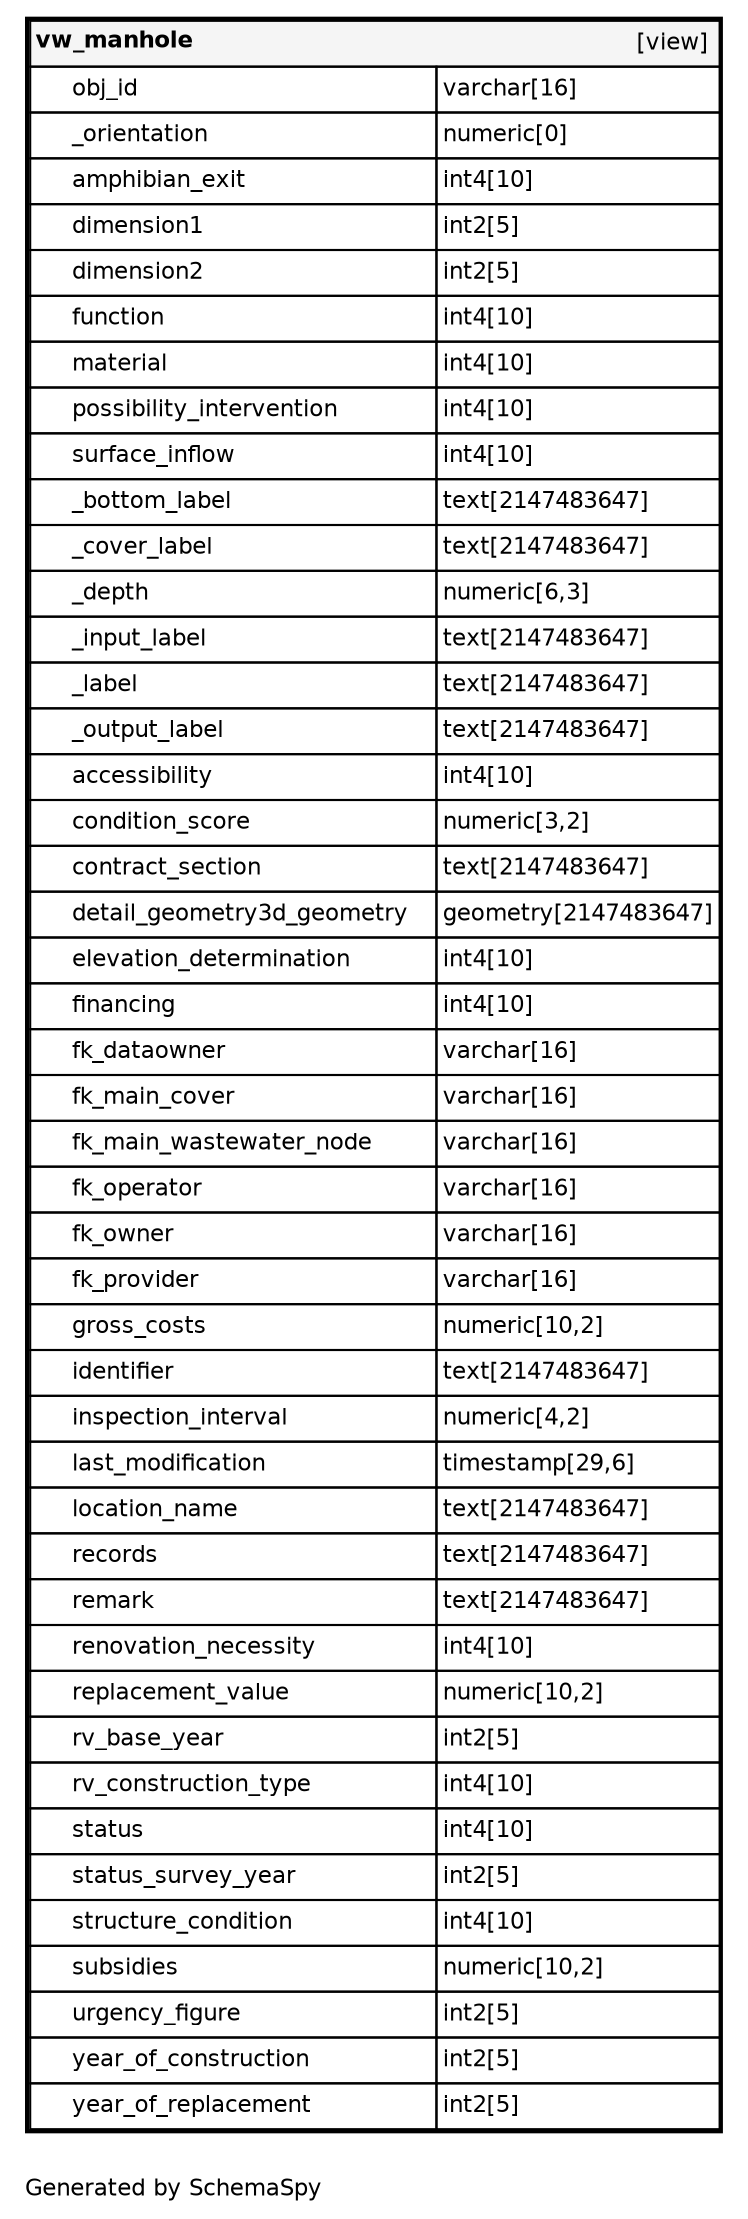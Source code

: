 digraph "oneDegreeRelationshipsDiagram" {
  graph [    rankdir="RL"    bgcolor="#ffffff"    label="\nGenerated by SchemaSpy"    labeljust="l"    nodesep="0.18"    ranksep="0.46"    fontname="Helvetica"    fontsize="11"    ration="compress"  ];  node [    fontname="Helvetica"    fontsize="11"    shape="plaintext"  ];  edge [    arrowsize="0.8"  ];
  "vw_manhole" [
   label=<
    <TABLE BORDER="2" CELLBORDER="1" CELLSPACING="0" BGCOLOR="#ffffff">
      <TR><TD COLSPAN="4"  BGCOLOR="#f5f5f5"><TABLE BORDER="0" CELLSPACING="0"><TR><TD ALIGN="LEFT" FIXEDSIZE="TRUE" WIDTH="75" HEIGHT="16"><B>vw_manhole</B></TD><TD ALIGN="RIGHT">[view]</TD></TR></TABLE></TD></TR>
      <TR><TD PORT="obj_id" COLSPAN="2" ALIGN="LEFT"><TABLE BORDER="0" CELLSPACING="0" ALIGN="LEFT"><TR ALIGN="LEFT"><TD ALIGN="LEFT" FIXEDSIZE="TRUE" WIDTH="15" HEIGHT="16"></TD><TD ALIGN="LEFT" FIXEDSIZE="TRUE" WIDTH="174" HEIGHT="16">obj_id</TD></TR></TABLE></TD><TD PORT="obj_id.type" ALIGN="LEFT">varchar[16]</TD></TR>
      <TR><TD PORT="_orientation" COLSPAN="2" ALIGN="LEFT"><TABLE BORDER="0" CELLSPACING="0" ALIGN="LEFT"><TR ALIGN="LEFT"><TD ALIGN="LEFT" FIXEDSIZE="TRUE" WIDTH="15" HEIGHT="16"></TD><TD ALIGN="LEFT" FIXEDSIZE="TRUE" WIDTH="174" HEIGHT="16">_orientation</TD></TR></TABLE></TD><TD PORT="_orientation.type" ALIGN="LEFT">numeric[0]</TD></TR>
      <TR><TD PORT="amphibian_exit" COLSPAN="2" ALIGN="LEFT"><TABLE BORDER="0" CELLSPACING="0" ALIGN="LEFT"><TR ALIGN="LEFT"><TD ALIGN="LEFT" FIXEDSIZE="TRUE" WIDTH="15" HEIGHT="16"></TD><TD ALIGN="LEFT" FIXEDSIZE="TRUE" WIDTH="174" HEIGHT="16">amphibian_exit</TD></TR></TABLE></TD><TD PORT="amphibian_exit.type" ALIGN="LEFT">int4[10]</TD></TR>
      <TR><TD PORT="dimension1" COLSPAN="2" ALIGN="LEFT"><TABLE BORDER="0" CELLSPACING="0" ALIGN="LEFT"><TR ALIGN="LEFT"><TD ALIGN="LEFT" FIXEDSIZE="TRUE" WIDTH="15" HEIGHT="16"></TD><TD ALIGN="LEFT" FIXEDSIZE="TRUE" WIDTH="174" HEIGHT="16">dimension1</TD></TR></TABLE></TD><TD PORT="dimension1.type" ALIGN="LEFT">int2[5]</TD></TR>
      <TR><TD PORT="dimension2" COLSPAN="2" ALIGN="LEFT"><TABLE BORDER="0" CELLSPACING="0" ALIGN="LEFT"><TR ALIGN="LEFT"><TD ALIGN="LEFT" FIXEDSIZE="TRUE" WIDTH="15" HEIGHT="16"></TD><TD ALIGN="LEFT" FIXEDSIZE="TRUE" WIDTH="174" HEIGHT="16">dimension2</TD></TR></TABLE></TD><TD PORT="dimension2.type" ALIGN="LEFT">int2[5]</TD></TR>
      <TR><TD PORT="function" COLSPAN="2" ALIGN="LEFT"><TABLE BORDER="0" CELLSPACING="0" ALIGN="LEFT"><TR ALIGN="LEFT"><TD ALIGN="LEFT" FIXEDSIZE="TRUE" WIDTH="15" HEIGHT="16"></TD><TD ALIGN="LEFT" FIXEDSIZE="TRUE" WIDTH="174" HEIGHT="16">function</TD></TR></TABLE></TD><TD PORT="function.type" ALIGN="LEFT">int4[10]</TD></TR>
      <TR><TD PORT="material" COLSPAN="2" ALIGN="LEFT"><TABLE BORDER="0" CELLSPACING="0" ALIGN="LEFT"><TR ALIGN="LEFT"><TD ALIGN="LEFT" FIXEDSIZE="TRUE" WIDTH="15" HEIGHT="16"></TD><TD ALIGN="LEFT" FIXEDSIZE="TRUE" WIDTH="174" HEIGHT="16">material</TD></TR></TABLE></TD><TD PORT="material.type" ALIGN="LEFT">int4[10]</TD></TR>
      <TR><TD PORT="possibility_intervention" COLSPAN="2" ALIGN="LEFT"><TABLE BORDER="0" CELLSPACING="0" ALIGN="LEFT"><TR ALIGN="LEFT"><TD ALIGN="LEFT" FIXEDSIZE="TRUE" WIDTH="15" HEIGHT="16"></TD><TD ALIGN="LEFT" FIXEDSIZE="TRUE" WIDTH="174" HEIGHT="16">possibility_intervention</TD></TR></TABLE></TD><TD PORT="possibility_intervention.type" ALIGN="LEFT">int4[10]</TD></TR>
      <TR><TD PORT="surface_inflow" COLSPAN="2" ALIGN="LEFT"><TABLE BORDER="0" CELLSPACING="0" ALIGN="LEFT"><TR ALIGN="LEFT"><TD ALIGN="LEFT" FIXEDSIZE="TRUE" WIDTH="15" HEIGHT="16"></TD><TD ALIGN="LEFT" FIXEDSIZE="TRUE" WIDTH="174" HEIGHT="16">surface_inflow</TD></TR></TABLE></TD><TD PORT="surface_inflow.type" ALIGN="LEFT">int4[10]</TD></TR>
      <TR><TD PORT="_bottom_label" COLSPAN="2" ALIGN="LEFT"><TABLE BORDER="0" CELLSPACING="0" ALIGN="LEFT"><TR ALIGN="LEFT"><TD ALIGN="LEFT" FIXEDSIZE="TRUE" WIDTH="15" HEIGHT="16"></TD><TD ALIGN="LEFT" FIXEDSIZE="TRUE" WIDTH="174" HEIGHT="16">_bottom_label</TD></TR></TABLE></TD><TD PORT="_bottom_label.type" ALIGN="LEFT">text[2147483647]</TD></TR>
      <TR><TD PORT="_cover_label" COLSPAN="2" ALIGN="LEFT"><TABLE BORDER="0" CELLSPACING="0" ALIGN="LEFT"><TR ALIGN="LEFT"><TD ALIGN="LEFT" FIXEDSIZE="TRUE" WIDTH="15" HEIGHT="16"></TD><TD ALIGN="LEFT" FIXEDSIZE="TRUE" WIDTH="174" HEIGHT="16">_cover_label</TD></TR></TABLE></TD><TD PORT="_cover_label.type" ALIGN="LEFT">text[2147483647]</TD></TR>
      <TR><TD PORT="_depth" COLSPAN="2" ALIGN="LEFT"><TABLE BORDER="0" CELLSPACING="0" ALIGN="LEFT"><TR ALIGN="LEFT"><TD ALIGN="LEFT" FIXEDSIZE="TRUE" WIDTH="15" HEIGHT="16"></TD><TD ALIGN="LEFT" FIXEDSIZE="TRUE" WIDTH="174" HEIGHT="16">_depth</TD></TR></TABLE></TD><TD PORT="_depth.type" ALIGN="LEFT">numeric[6,3]</TD></TR>
      <TR><TD PORT="_input_label" COLSPAN="2" ALIGN="LEFT"><TABLE BORDER="0" CELLSPACING="0" ALIGN="LEFT"><TR ALIGN="LEFT"><TD ALIGN="LEFT" FIXEDSIZE="TRUE" WIDTH="15" HEIGHT="16"></TD><TD ALIGN="LEFT" FIXEDSIZE="TRUE" WIDTH="174" HEIGHT="16">_input_label</TD></TR></TABLE></TD><TD PORT="_input_label.type" ALIGN="LEFT">text[2147483647]</TD></TR>
      <TR><TD PORT="_label" COLSPAN="2" ALIGN="LEFT"><TABLE BORDER="0" CELLSPACING="0" ALIGN="LEFT"><TR ALIGN="LEFT"><TD ALIGN="LEFT" FIXEDSIZE="TRUE" WIDTH="15" HEIGHT="16"></TD><TD ALIGN="LEFT" FIXEDSIZE="TRUE" WIDTH="174" HEIGHT="16">_label</TD></TR></TABLE></TD><TD PORT="_label.type" ALIGN="LEFT">text[2147483647]</TD></TR>
      <TR><TD PORT="_output_label" COLSPAN="2" ALIGN="LEFT"><TABLE BORDER="0" CELLSPACING="0" ALIGN="LEFT"><TR ALIGN="LEFT"><TD ALIGN="LEFT" FIXEDSIZE="TRUE" WIDTH="15" HEIGHT="16"></TD><TD ALIGN="LEFT" FIXEDSIZE="TRUE" WIDTH="174" HEIGHT="16">_output_label</TD></TR></TABLE></TD><TD PORT="_output_label.type" ALIGN="LEFT">text[2147483647]</TD></TR>
      <TR><TD PORT="accessibility" COLSPAN="2" ALIGN="LEFT"><TABLE BORDER="0" CELLSPACING="0" ALIGN="LEFT"><TR ALIGN="LEFT"><TD ALIGN="LEFT" FIXEDSIZE="TRUE" WIDTH="15" HEIGHT="16"></TD><TD ALIGN="LEFT" FIXEDSIZE="TRUE" WIDTH="174" HEIGHT="16">accessibility</TD></TR></TABLE></TD><TD PORT="accessibility.type" ALIGN="LEFT">int4[10]</TD></TR>
      <TR><TD PORT="condition_score" COLSPAN="2" ALIGN="LEFT"><TABLE BORDER="0" CELLSPACING="0" ALIGN="LEFT"><TR ALIGN="LEFT"><TD ALIGN="LEFT" FIXEDSIZE="TRUE" WIDTH="15" HEIGHT="16"></TD><TD ALIGN="LEFT" FIXEDSIZE="TRUE" WIDTH="174" HEIGHT="16">condition_score</TD></TR></TABLE></TD><TD PORT="condition_score.type" ALIGN="LEFT">numeric[3,2]</TD></TR>
      <TR><TD PORT="contract_section" COLSPAN="2" ALIGN="LEFT"><TABLE BORDER="0" CELLSPACING="0" ALIGN="LEFT"><TR ALIGN="LEFT"><TD ALIGN="LEFT" FIXEDSIZE="TRUE" WIDTH="15" HEIGHT="16"></TD><TD ALIGN="LEFT" FIXEDSIZE="TRUE" WIDTH="174" HEIGHT="16">contract_section</TD></TR></TABLE></TD><TD PORT="contract_section.type" ALIGN="LEFT">text[2147483647]</TD></TR>
      <TR><TD PORT="detail_geometry3d_geometry" COLSPAN="2" ALIGN="LEFT"><TABLE BORDER="0" CELLSPACING="0" ALIGN="LEFT"><TR ALIGN="LEFT"><TD ALIGN="LEFT" FIXEDSIZE="TRUE" WIDTH="15" HEIGHT="16"></TD><TD ALIGN="LEFT" FIXEDSIZE="TRUE" WIDTH="174" HEIGHT="16">detail_geometry3d_geometry</TD></TR></TABLE></TD><TD PORT="detail_geometry3d_geometry.type" ALIGN="LEFT">geometry[2147483647]</TD></TR>
      <TR><TD PORT="elevation_determination" COLSPAN="2" ALIGN="LEFT"><TABLE BORDER="0" CELLSPACING="0" ALIGN="LEFT"><TR ALIGN="LEFT"><TD ALIGN="LEFT" FIXEDSIZE="TRUE" WIDTH="15" HEIGHT="16"></TD><TD ALIGN="LEFT" FIXEDSIZE="TRUE" WIDTH="174" HEIGHT="16">elevation_determination</TD></TR></TABLE></TD><TD PORT="elevation_determination.type" ALIGN="LEFT">int4[10]</TD></TR>
      <TR><TD PORT="financing" COLSPAN="2" ALIGN="LEFT"><TABLE BORDER="0" CELLSPACING="0" ALIGN="LEFT"><TR ALIGN="LEFT"><TD ALIGN="LEFT" FIXEDSIZE="TRUE" WIDTH="15" HEIGHT="16"></TD><TD ALIGN="LEFT" FIXEDSIZE="TRUE" WIDTH="174" HEIGHT="16">financing</TD></TR></TABLE></TD><TD PORT="financing.type" ALIGN="LEFT">int4[10]</TD></TR>
      <TR><TD PORT="fk_dataowner" COLSPAN="2" ALIGN="LEFT"><TABLE BORDER="0" CELLSPACING="0" ALIGN="LEFT"><TR ALIGN="LEFT"><TD ALIGN="LEFT" FIXEDSIZE="TRUE" WIDTH="15" HEIGHT="16"></TD><TD ALIGN="LEFT" FIXEDSIZE="TRUE" WIDTH="174" HEIGHT="16">fk_dataowner</TD></TR></TABLE></TD><TD PORT="fk_dataowner.type" ALIGN="LEFT">varchar[16]</TD></TR>
      <TR><TD PORT="fk_main_cover" COLSPAN="2" ALIGN="LEFT"><TABLE BORDER="0" CELLSPACING="0" ALIGN="LEFT"><TR ALIGN="LEFT"><TD ALIGN="LEFT" FIXEDSIZE="TRUE" WIDTH="15" HEIGHT="16"></TD><TD ALIGN="LEFT" FIXEDSIZE="TRUE" WIDTH="174" HEIGHT="16">fk_main_cover</TD></TR></TABLE></TD><TD PORT="fk_main_cover.type" ALIGN="LEFT">varchar[16]</TD></TR>
      <TR><TD PORT="fk_main_wastewater_node" COLSPAN="2" ALIGN="LEFT"><TABLE BORDER="0" CELLSPACING="0" ALIGN="LEFT"><TR ALIGN="LEFT"><TD ALIGN="LEFT" FIXEDSIZE="TRUE" WIDTH="15" HEIGHT="16"></TD><TD ALIGN="LEFT" FIXEDSIZE="TRUE" WIDTH="174" HEIGHT="16">fk_main_wastewater_node</TD></TR></TABLE></TD><TD PORT="fk_main_wastewater_node.type" ALIGN="LEFT">varchar[16]</TD></TR>
      <TR><TD PORT="fk_operator" COLSPAN="2" ALIGN="LEFT"><TABLE BORDER="0" CELLSPACING="0" ALIGN="LEFT"><TR ALIGN="LEFT"><TD ALIGN="LEFT" FIXEDSIZE="TRUE" WIDTH="15" HEIGHT="16"></TD><TD ALIGN="LEFT" FIXEDSIZE="TRUE" WIDTH="174" HEIGHT="16">fk_operator</TD></TR></TABLE></TD><TD PORT="fk_operator.type" ALIGN="LEFT">varchar[16]</TD></TR>
      <TR><TD PORT="fk_owner" COLSPAN="2" ALIGN="LEFT"><TABLE BORDER="0" CELLSPACING="0" ALIGN="LEFT"><TR ALIGN="LEFT"><TD ALIGN="LEFT" FIXEDSIZE="TRUE" WIDTH="15" HEIGHT="16"></TD><TD ALIGN="LEFT" FIXEDSIZE="TRUE" WIDTH="174" HEIGHT="16">fk_owner</TD></TR></TABLE></TD><TD PORT="fk_owner.type" ALIGN="LEFT">varchar[16]</TD></TR>
      <TR><TD PORT="fk_provider" COLSPAN="2" ALIGN="LEFT"><TABLE BORDER="0" CELLSPACING="0" ALIGN="LEFT"><TR ALIGN="LEFT"><TD ALIGN="LEFT" FIXEDSIZE="TRUE" WIDTH="15" HEIGHT="16"></TD><TD ALIGN="LEFT" FIXEDSIZE="TRUE" WIDTH="174" HEIGHT="16">fk_provider</TD></TR></TABLE></TD><TD PORT="fk_provider.type" ALIGN="LEFT">varchar[16]</TD></TR>
      <TR><TD PORT="gross_costs" COLSPAN="2" ALIGN="LEFT"><TABLE BORDER="0" CELLSPACING="0" ALIGN="LEFT"><TR ALIGN="LEFT"><TD ALIGN="LEFT" FIXEDSIZE="TRUE" WIDTH="15" HEIGHT="16"></TD><TD ALIGN="LEFT" FIXEDSIZE="TRUE" WIDTH="174" HEIGHT="16">gross_costs</TD></TR></TABLE></TD><TD PORT="gross_costs.type" ALIGN="LEFT">numeric[10,2]</TD></TR>
      <TR><TD PORT="identifier" COLSPAN="2" ALIGN="LEFT"><TABLE BORDER="0" CELLSPACING="0" ALIGN="LEFT"><TR ALIGN="LEFT"><TD ALIGN="LEFT" FIXEDSIZE="TRUE" WIDTH="15" HEIGHT="16"></TD><TD ALIGN="LEFT" FIXEDSIZE="TRUE" WIDTH="174" HEIGHT="16">identifier</TD></TR></TABLE></TD><TD PORT="identifier.type" ALIGN="LEFT">text[2147483647]</TD></TR>
      <TR><TD PORT="inspection_interval" COLSPAN="2" ALIGN="LEFT"><TABLE BORDER="0" CELLSPACING="0" ALIGN="LEFT"><TR ALIGN="LEFT"><TD ALIGN="LEFT" FIXEDSIZE="TRUE" WIDTH="15" HEIGHT="16"></TD><TD ALIGN="LEFT" FIXEDSIZE="TRUE" WIDTH="174" HEIGHT="16">inspection_interval</TD></TR></TABLE></TD><TD PORT="inspection_interval.type" ALIGN="LEFT">numeric[4,2]</TD></TR>
      <TR><TD PORT="last_modification" COLSPAN="2" ALIGN="LEFT"><TABLE BORDER="0" CELLSPACING="0" ALIGN="LEFT"><TR ALIGN="LEFT"><TD ALIGN="LEFT" FIXEDSIZE="TRUE" WIDTH="15" HEIGHT="16"></TD><TD ALIGN="LEFT" FIXEDSIZE="TRUE" WIDTH="174" HEIGHT="16">last_modification</TD></TR></TABLE></TD><TD PORT="last_modification.type" ALIGN="LEFT">timestamp[29,6]</TD></TR>
      <TR><TD PORT="location_name" COLSPAN="2" ALIGN="LEFT"><TABLE BORDER="0" CELLSPACING="0" ALIGN="LEFT"><TR ALIGN="LEFT"><TD ALIGN="LEFT" FIXEDSIZE="TRUE" WIDTH="15" HEIGHT="16"></TD><TD ALIGN="LEFT" FIXEDSIZE="TRUE" WIDTH="174" HEIGHT="16">location_name</TD></TR></TABLE></TD><TD PORT="location_name.type" ALIGN="LEFT">text[2147483647]</TD></TR>
      <TR><TD PORT="records" COLSPAN="2" ALIGN="LEFT"><TABLE BORDER="0" CELLSPACING="0" ALIGN="LEFT"><TR ALIGN="LEFT"><TD ALIGN="LEFT" FIXEDSIZE="TRUE" WIDTH="15" HEIGHT="16"></TD><TD ALIGN="LEFT" FIXEDSIZE="TRUE" WIDTH="174" HEIGHT="16">records</TD></TR></TABLE></TD><TD PORT="records.type" ALIGN="LEFT">text[2147483647]</TD></TR>
      <TR><TD PORT="remark" COLSPAN="2" ALIGN="LEFT"><TABLE BORDER="0" CELLSPACING="0" ALIGN="LEFT"><TR ALIGN="LEFT"><TD ALIGN="LEFT" FIXEDSIZE="TRUE" WIDTH="15" HEIGHT="16"></TD><TD ALIGN="LEFT" FIXEDSIZE="TRUE" WIDTH="174" HEIGHT="16">remark</TD></TR></TABLE></TD><TD PORT="remark.type" ALIGN="LEFT">text[2147483647]</TD></TR>
      <TR><TD PORT="renovation_necessity" COLSPAN="2" ALIGN="LEFT"><TABLE BORDER="0" CELLSPACING="0" ALIGN="LEFT"><TR ALIGN="LEFT"><TD ALIGN="LEFT" FIXEDSIZE="TRUE" WIDTH="15" HEIGHT="16"></TD><TD ALIGN="LEFT" FIXEDSIZE="TRUE" WIDTH="174" HEIGHT="16">renovation_necessity</TD></TR></TABLE></TD><TD PORT="renovation_necessity.type" ALIGN="LEFT">int4[10]</TD></TR>
      <TR><TD PORT="replacement_value" COLSPAN="2" ALIGN="LEFT"><TABLE BORDER="0" CELLSPACING="0" ALIGN="LEFT"><TR ALIGN="LEFT"><TD ALIGN="LEFT" FIXEDSIZE="TRUE" WIDTH="15" HEIGHT="16"></TD><TD ALIGN="LEFT" FIXEDSIZE="TRUE" WIDTH="174" HEIGHT="16">replacement_value</TD></TR></TABLE></TD><TD PORT="replacement_value.type" ALIGN="LEFT">numeric[10,2]</TD></TR>
      <TR><TD PORT="rv_base_year" COLSPAN="2" ALIGN="LEFT"><TABLE BORDER="0" CELLSPACING="0" ALIGN="LEFT"><TR ALIGN="LEFT"><TD ALIGN="LEFT" FIXEDSIZE="TRUE" WIDTH="15" HEIGHT="16"></TD><TD ALIGN="LEFT" FIXEDSIZE="TRUE" WIDTH="174" HEIGHT="16">rv_base_year</TD></TR></TABLE></TD><TD PORT="rv_base_year.type" ALIGN="LEFT">int2[5]</TD></TR>
      <TR><TD PORT="rv_construction_type" COLSPAN="2" ALIGN="LEFT"><TABLE BORDER="0" CELLSPACING="0" ALIGN="LEFT"><TR ALIGN="LEFT"><TD ALIGN="LEFT" FIXEDSIZE="TRUE" WIDTH="15" HEIGHT="16"></TD><TD ALIGN="LEFT" FIXEDSIZE="TRUE" WIDTH="174" HEIGHT="16">rv_construction_type</TD></TR></TABLE></TD><TD PORT="rv_construction_type.type" ALIGN="LEFT">int4[10]</TD></TR>
      <TR><TD PORT="status" COLSPAN="2" ALIGN="LEFT"><TABLE BORDER="0" CELLSPACING="0" ALIGN="LEFT"><TR ALIGN="LEFT"><TD ALIGN="LEFT" FIXEDSIZE="TRUE" WIDTH="15" HEIGHT="16"></TD><TD ALIGN="LEFT" FIXEDSIZE="TRUE" WIDTH="174" HEIGHT="16">status</TD></TR></TABLE></TD><TD PORT="status.type" ALIGN="LEFT">int4[10]</TD></TR>
      <TR><TD PORT="status_survey_year" COLSPAN="2" ALIGN="LEFT"><TABLE BORDER="0" CELLSPACING="0" ALIGN="LEFT"><TR ALIGN="LEFT"><TD ALIGN="LEFT" FIXEDSIZE="TRUE" WIDTH="15" HEIGHT="16"></TD><TD ALIGN="LEFT" FIXEDSIZE="TRUE" WIDTH="174" HEIGHT="16">status_survey_year</TD></TR></TABLE></TD><TD PORT="status_survey_year.type" ALIGN="LEFT">int2[5]</TD></TR>
      <TR><TD PORT="structure_condition" COLSPAN="2" ALIGN="LEFT"><TABLE BORDER="0" CELLSPACING="0" ALIGN="LEFT"><TR ALIGN="LEFT"><TD ALIGN="LEFT" FIXEDSIZE="TRUE" WIDTH="15" HEIGHT="16"></TD><TD ALIGN="LEFT" FIXEDSIZE="TRUE" WIDTH="174" HEIGHT="16">structure_condition</TD></TR></TABLE></TD><TD PORT="structure_condition.type" ALIGN="LEFT">int4[10]</TD></TR>
      <TR><TD PORT="subsidies" COLSPAN="2" ALIGN="LEFT"><TABLE BORDER="0" CELLSPACING="0" ALIGN="LEFT"><TR ALIGN="LEFT"><TD ALIGN="LEFT" FIXEDSIZE="TRUE" WIDTH="15" HEIGHT="16"></TD><TD ALIGN="LEFT" FIXEDSIZE="TRUE" WIDTH="174" HEIGHT="16">subsidies</TD></TR></TABLE></TD><TD PORT="subsidies.type" ALIGN="LEFT">numeric[10,2]</TD></TR>
      <TR><TD PORT="urgency_figure" COLSPAN="2" ALIGN="LEFT"><TABLE BORDER="0" CELLSPACING="0" ALIGN="LEFT"><TR ALIGN="LEFT"><TD ALIGN="LEFT" FIXEDSIZE="TRUE" WIDTH="15" HEIGHT="16"></TD><TD ALIGN="LEFT" FIXEDSIZE="TRUE" WIDTH="174" HEIGHT="16">urgency_figure</TD></TR></TABLE></TD><TD PORT="urgency_figure.type" ALIGN="LEFT">int2[5]</TD></TR>
      <TR><TD PORT="year_of_construction" COLSPAN="2" ALIGN="LEFT"><TABLE BORDER="0" CELLSPACING="0" ALIGN="LEFT"><TR ALIGN="LEFT"><TD ALIGN="LEFT" FIXEDSIZE="TRUE" WIDTH="15" HEIGHT="16"></TD><TD ALIGN="LEFT" FIXEDSIZE="TRUE" WIDTH="174" HEIGHT="16">year_of_construction</TD></TR></TABLE></TD><TD PORT="year_of_construction.type" ALIGN="LEFT">int2[5]</TD></TR>
      <TR><TD PORT="year_of_replacement" COLSPAN="2" ALIGN="LEFT"><TABLE BORDER="0" CELLSPACING="0" ALIGN="LEFT"><TR ALIGN="LEFT"><TD ALIGN="LEFT" FIXEDSIZE="TRUE" WIDTH="15" HEIGHT="16"></TD><TD ALIGN="LEFT" FIXEDSIZE="TRUE" WIDTH="174" HEIGHT="16">year_of_replacement</TD></TR></TABLE></TD><TD PORT="year_of_replacement.type" ALIGN="LEFT">int2[5]</TD></TR>
    </TABLE>>
    URL="../../tables/vw_manhole.html"
    target="_top"
    tooltip="vw_manhole"
  ];
}
